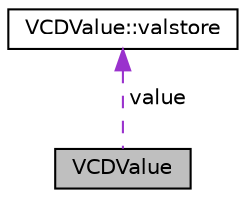 digraph "VCDValue"
{
 // INTERACTIVE_SVG=YES
 // LATEX_PDF_SIZE
  edge [fontname="Helvetica",fontsize="10",labelfontname="Helvetica",labelfontsize="10"];
  node [fontname="Helvetica",fontsize="10",shape=record];
  Node1 [label="VCDValue",height=0.2,width=0.4,color="black", fillcolor="grey75", style="filled", fontcolor="black",tooltip="Represents a single value found in a VCD File."];
  Node2 -> Node1 [dir="back",color="darkorchid3",fontsize="10",style="dashed",label=" value" ,fontname="Helvetica"];
  Node2 [label="VCDValue::valstore",height=0.2,width=0.4,color="black", fillcolor="white", style="filled",URL="$unionVCDValue_1_1valstore.html",tooltip="The actual value stored, as identified by type."];
}
